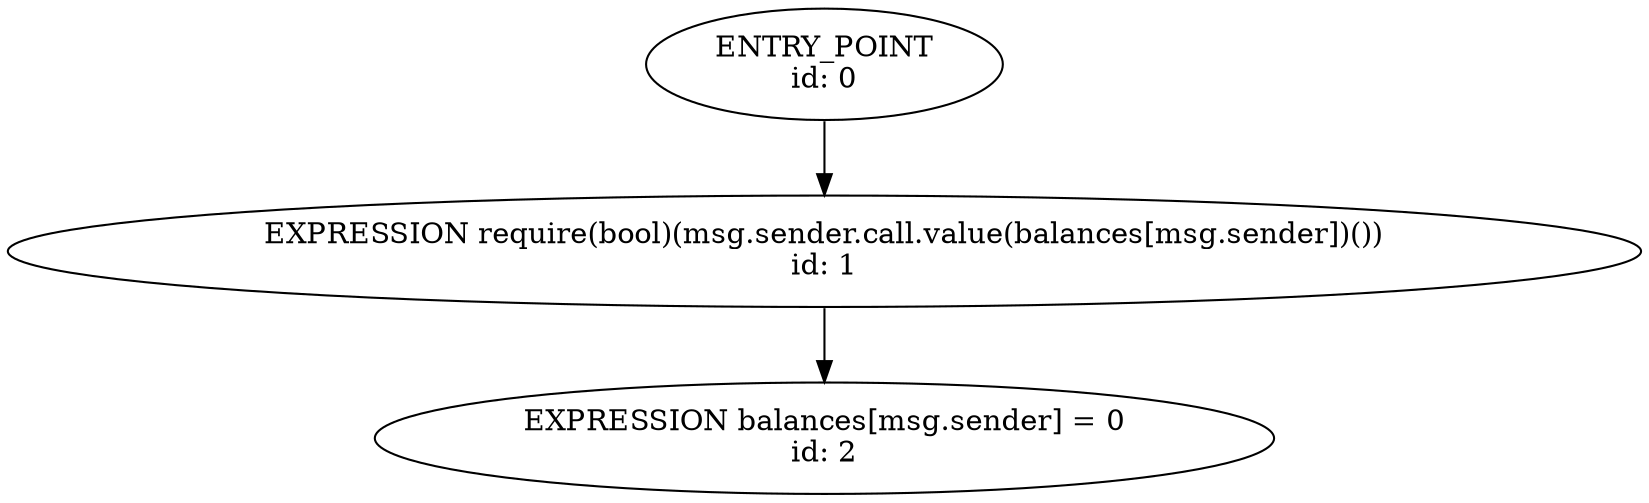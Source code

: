digraph{
0[label="ENTRY_POINT
id: 0"];
1[label="EXPRESSION require(bool)(msg.sender.call.value(balances[msg.sender])())
id: 1"];
0->1;
2[label="EXPRESSION balances[msg.sender] = 0
id: 2"];
1->2;
}
